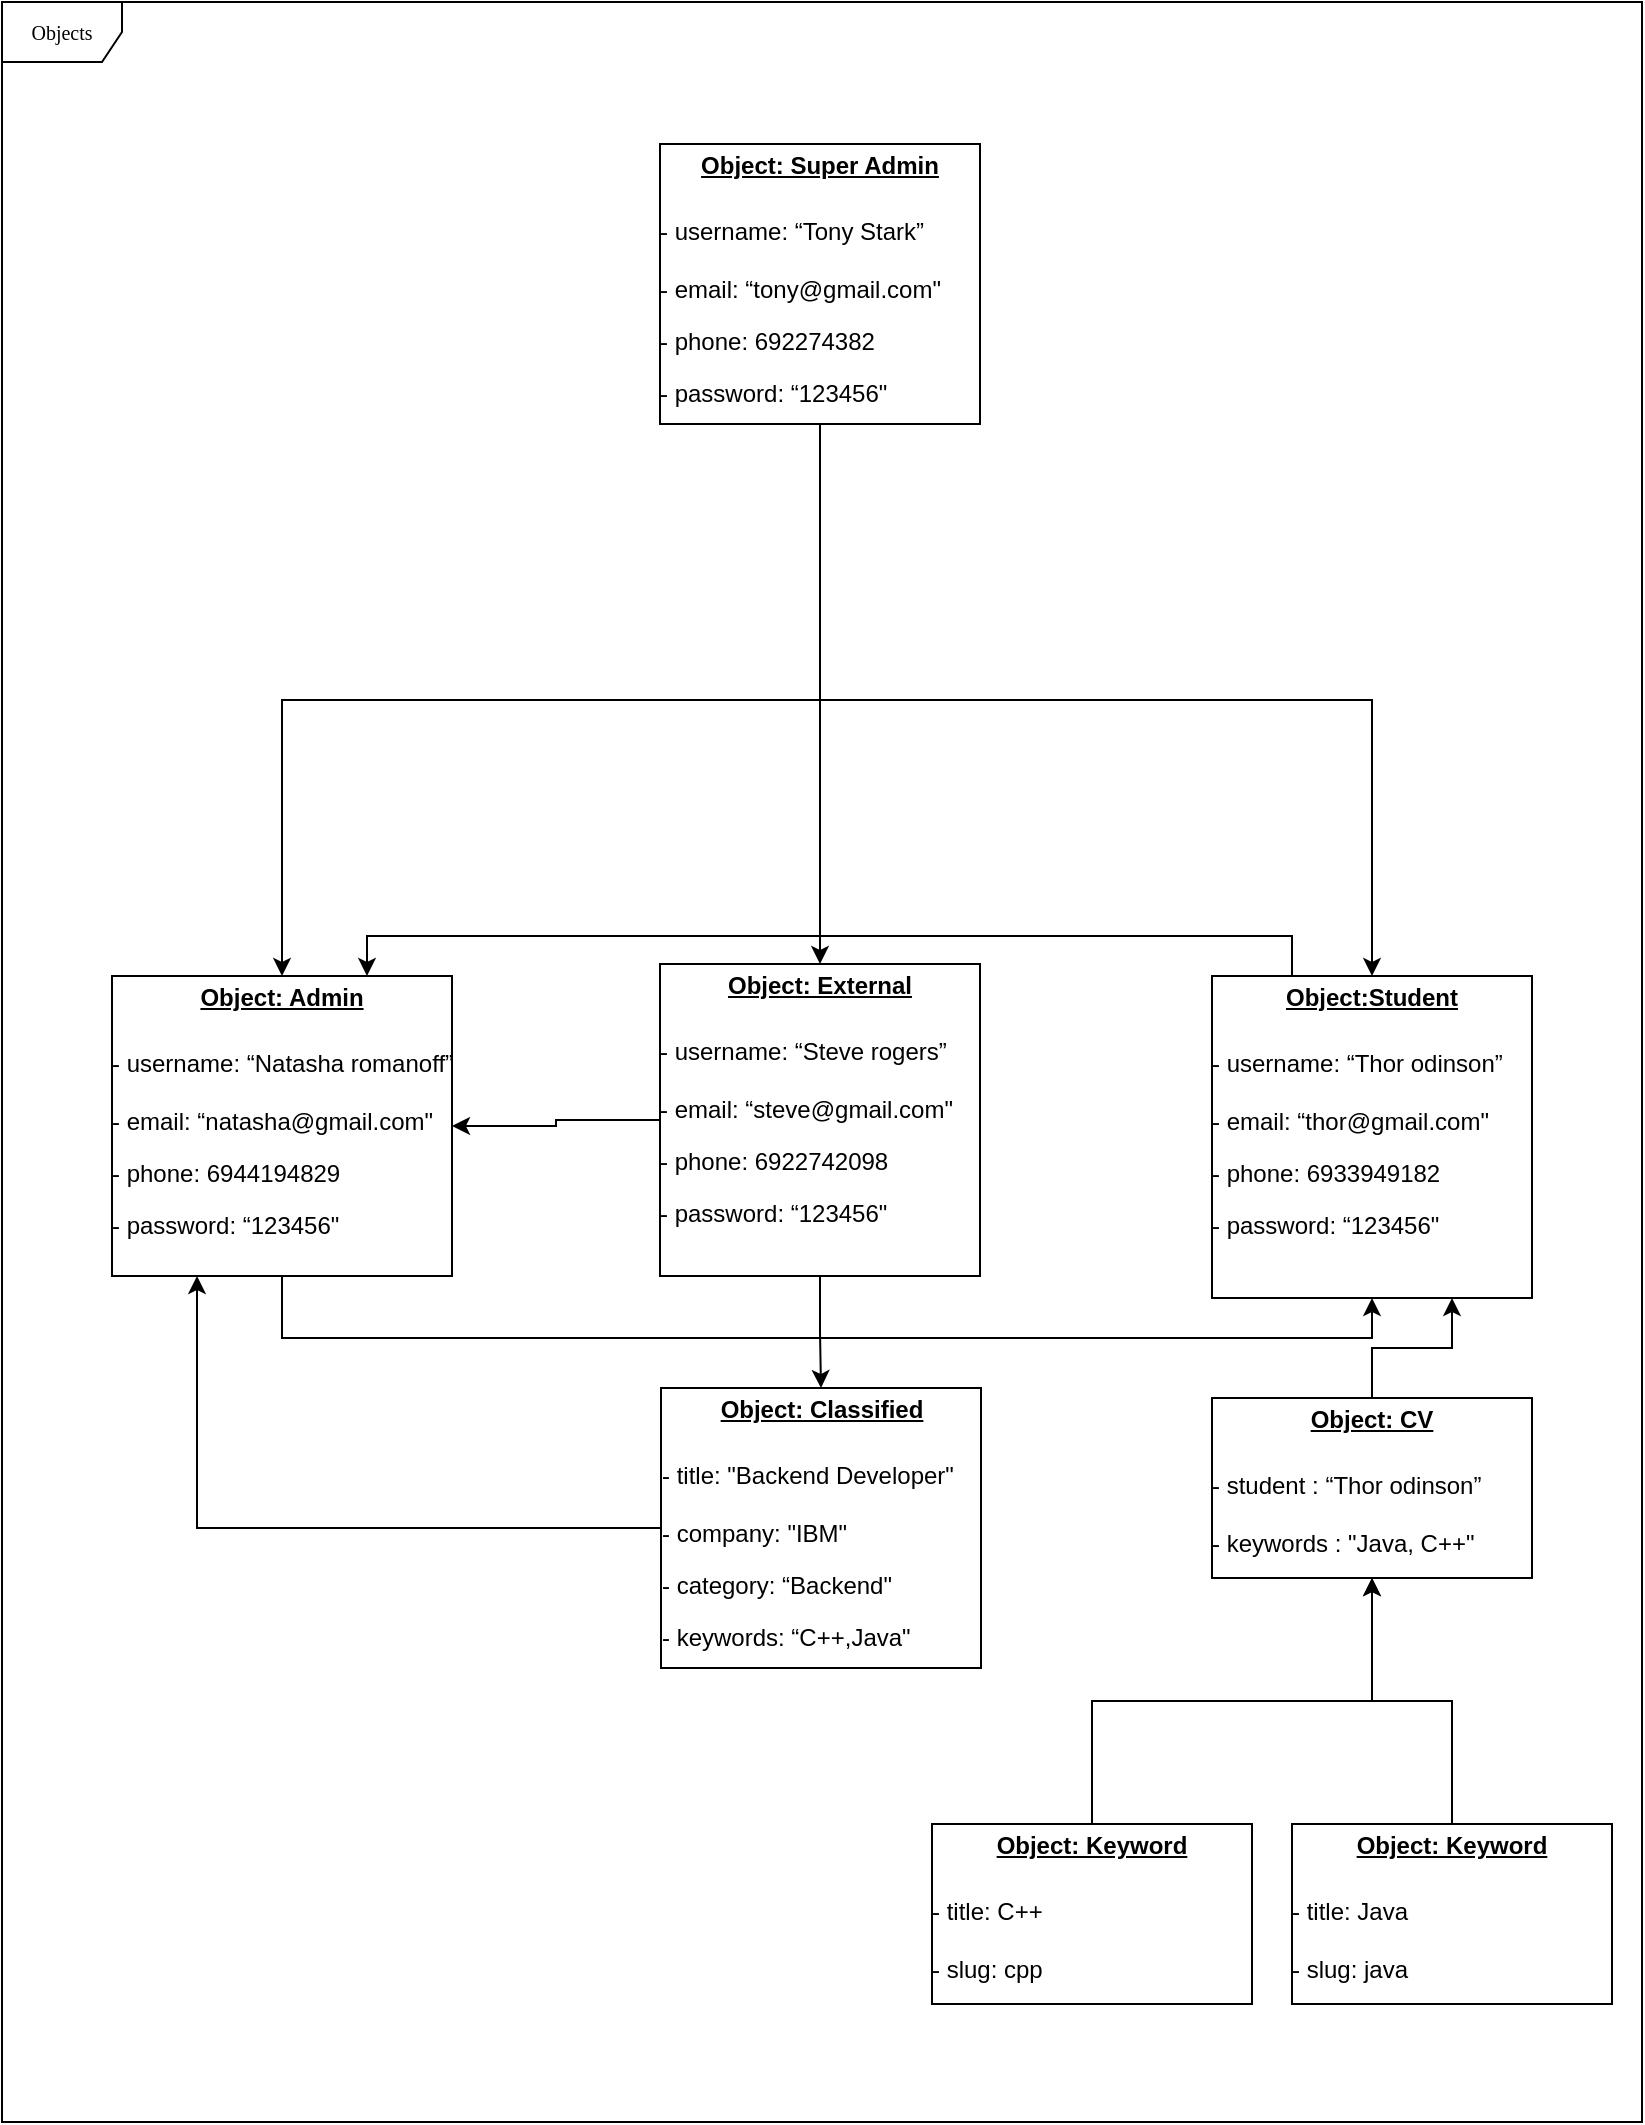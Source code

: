 <mxfile version="10.8.4" type="device"><diagram name="Page-1" id="c4acf3e9-155e-7222-9cf6-157b1a14988f"><mxGraphModel dx="1394" dy="670" grid="1" gridSize="10" guides="1" tooltips="1" connect="1" arrows="1" fold="1" page="1" pageScale="1" pageWidth="850" pageHeight="1100" background="#ffffff" math="0" shadow="0"><root><mxCell id="0"/><mxCell id="1" parent="0"/><mxCell id="17acba5748e5396b-1" value="Objects" style="shape=umlFrame;whiteSpace=wrap;html=1;rounded=0;shadow=0;comic=0;labelBackgroundColor=none;strokeColor=#000000;strokeWidth=1;fillColor=#ffffff;fontFamily=Verdana;fontSize=10;fontColor=#000000;align=center;" parent="1" vertex="1"><mxGeometry x="15" y="29" width="820" height="1060" as="geometry"/></mxCell><mxCell id="WhKWSlsNYlLptN4wGSdb-22" style="edgeStyle=orthogonalEdgeStyle;rounded=0;orthogonalLoop=1;jettySize=auto;html=1;entryX=0.5;entryY=0;entryDx=0;entryDy=0;" parent="1" source="WhKWSlsNYlLptN4wGSdb-17" target="WhKWSlsNYlLptN4wGSdb-19" edge="1"><mxGeometry relative="1" as="geometry"/></mxCell><mxCell id="WhKWSlsNYlLptN4wGSdb-23" style="edgeStyle=orthogonalEdgeStyle;rounded=0;orthogonalLoop=1;jettySize=auto;html=1;exitX=0.5;exitY=1;exitDx=0;exitDy=0;entryX=0.5;entryY=0;entryDx=0;entryDy=0;" parent="1" source="WhKWSlsNYlLptN4wGSdb-17" target="WhKWSlsNYlLptN4wGSdb-20" edge="1"><mxGeometry relative="1" as="geometry"/></mxCell><mxCell id="WhKWSlsNYlLptN4wGSdb-24" style="edgeStyle=orthogonalEdgeStyle;rounded=0;orthogonalLoop=1;jettySize=auto;html=1;exitX=0.5;exitY=1;exitDx=0;exitDy=0;entryX=0.5;entryY=0;entryDx=0;entryDy=0;" parent="1" source="WhKWSlsNYlLptN4wGSdb-17" target="WhKWSlsNYlLptN4wGSdb-18" edge="1"><mxGeometry relative="1" as="geometry"/></mxCell><mxCell id="WhKWSlsNYlLptN4wGSdb-17" value="&lt;p style=&quot;margin: 0px ; margin-top: 4px ; text-align: center ; text-decoration: underline&quot;&gt;&lt;b&gt;Object: Super Admin&lt;/b&gt;&lt;/p&gt;&lt;p style=&quot;margin: 0px ; margin-top: 4px ; text-align: center ; text-decoration: underline&quot;&gt;&lt;b&gt;&lt;br&gt;&lt;/b&gt;&lt;/p&gt;&lt;span&gt;- username: “Tony Stark”&lt;br&gt;&lt;/span&gt;&lt;span&gt;&lt;br&gt;- email: “tony@gmail.com&quot;&lt;/span&gt;&lt;br&gt;&lt;p&gt;&lt;span&gt;- phone: 692274382&lt;/span&gt;&lt;br&gt;&lt;/p&gt;&lt;p&gt;&lt;span&gt;- password: “123456&quot;&lt;/span&gt;&lt;span&gt;&lt;br&gt;&lt;/span&gt;&lt;/p&gt;&lt;p&gt;&lt;span&gt;&lt;br&gt;&lt;/span&gt;&lt;/p&gt;" style="verticalAlign=top;align=left;overflow=fill;fontSize=12;fontFamily=Helvetica;html=1;" parent="1" vertex="1"><mxGeometry x="344" y="100" width="160" height="140" as="geometry"/></mxCell><mxCell id="WhKWSlsNYlLptN4wGSdb-25" style="edgeStyle=orthogonalEdgeStyle;rounded=0;orthogonalLoop=1;jettySize=auto;html=1;exitX=0.5;exitY=1;exitDx=0;exitDy=0;entryX=0.5;entryY=1;entryDx=0;entryDy=0;" parent="1" source="WhKWSlsNYlLptN4wGSdb-18" target="WhKWSlsNYlLptN4wGSdb-20" edge="1"><mxGeometry relative="1" as="geometry"/></mxCell><mxCell id="WhKWSlsNYlLptN4wGSdb-18" value="&lt;p style=&quot;margin: 0px ; margin-top: 4px ; text-align: center ; text-decoration: underline&quot;&gt;&lt;b&gt;Object: Admin&lt;/b&gt;&lt;/p&gt;&lt;p style=&quot;margin: 0px ; margin-top: 4px ; text-align: center ; text-decoration: underline&quot;&gt;&lt;b&gt;&lt;br&gt;&lt;/b&gt;&lt;/p&gt;&lt;span&gt;- username: “Natasha romanoff”&lt;br&gt;&lt;/span&gt;&lt;span&gt;&lt;br&gt;- email: “natasha@gmail.com&quot;&lt;/span&gt;&lt;br&gt;&lt;p&gt;&lt;span&gt;- phone: 6944194829&lt;/span&gt;&lt;br&gt;&lt;/p&gt;&lt;p&gt;&lt;span&gt;- password: “123456&quot;&lt;/span&gt;&lt;span&gt;&lt;br&gt;&lt;/span&gt;&lt;/p&gt;&lt;p&gt;&lt;span&gt;&lt;br&gt;&lt;/span&gt;&lt;/p&gt;" style="verticalAlign=top;align=left;overflow=fill;fontSize=12;fontFamily=Helvetica;html=1;" parent="1" vertex="1"><mxGeometry x="70" y="516" width="170" height="150" as="geometry"/></mxCell><mxCell id="WhKWSlsNYlLptN4wGSdb-26" style="edgeStyle=orthogonalEdgeStyle;rounded=0;orthogonalLoop=1;jettySize=auto;html=1;exitX=0;exitY=0.5;exitDx=0;exitDy=0;" parent="1" source="WhKWSlsNYlLptN4wGSdb-19" target="WhKWSlsNYlLptN4wGSdb-18" edge="1"><mxGeometry relative="1" as="geometry"/></mxCell><mxCell id="WhKWSlsNYlLptN4wGSdb-31" style="edgeStyle=orthogonalEdgeStyle;rounded=0;orthogonalLoop=1;jettySize=auto;html=1;exitX=0.5;exitY=1;exitDx=0;exitDy=0;entryX=0.5;entryY=0;entryDx=0;entryDy=0;" parent="1" source="WhKWSlsNYlLptN4wGSdb-19" target="WhKWSlsNYlLptN4wGSdb-29" edge="1"><mxGeometry relative="1" as="geometry"/></mxCell><mxCell id="WhKWSlsNYlLptN4wGSdb-19" value="&lt;p style=&quot;margin: 0px ; margin-top: 4px ; text-align: center ; text-decoration: underline&quot;&gt;&lt;b&gt;Object: External&lt;/b&gt;&lt;/p&gt;&lt;p style=&quot;margin: 0px ; margin-top: 4px ; text-align: center ; text-decoration: underline&quot;&gt;&lt;b&gt;&lt;br&gt;&lt;/b&gt;&lt;/p&gt;&lt;span&gt;- username: “Steve rogers”&lt;br&gt;&lt;/span&gt;&lt;span&gt;&lt;br&gt;- email: “steve@gmail.com&quot;&lt;/span&gt;&lt;br&gt;&lt;p&gt;&lt;span&gt;- phone: 6922742098&lt;/span&gt;&lt;br&gt;&lt;/p&gt;&lt;p&gt;&lt;span&gt;- password: “123456&quot;&lt;/span&gt;&lt;span&gt;&lt;br&gt;&lt;/span&gt;&lt;/p&gt;&lt;p&gt;&lt;span&gt;&lt;br&gt;&lt;/span&gt;&lt;/p&gt;" style="verticalAlign=top;align=left;overflow=fill;fontSize=12;fontFamily=Helvetica;html=1;" parent="1" vertex="1"><mxGeometry x="344" y="510" width="160" height="156" as="geometry"/></mxCell><mxCell id="WhKWSlsNYlLptN4wGSdb-39" style="edgeStyle=orthogonalEdgeStyle;rounded=0;orthogonalLoop=1;jettySize=auto;html=1;exitX=0.25;exitY=0;exitDx=0;exitDy=0;entryX=0.75;entryY=0;entryDx=0;entryDy=0;" parent="1" source="WhKWSlsNYlLptN4wGSdb-20" target="WhKWSlsNYlLptN4wGSdb-18" edge="1"><mxGeometry relative="1" as="geometry"/></mxCell><mxCell id="WhKWSlsNYlLptN4wGSdb-20" value="&lt;p style=&quot;margin: 0px ; margin-top: 4px ; text-align: center ; text-decoration: underline&quot;&gt;&lt;b&gt;Object:Student&lt;/b&gt;&lt;/p&gt;&lt;p style=&quot;margin: 0px ; margin-top: 4px ; text-align: center ; text-decoration: underline&quot;&gt;&lt;b&gt;&lt;br&gt;&lt;/b&gt;&lt;/p&gt;&lt;span&gt;- username: “Thor odinson”&lt;br&gt;&lt;/span&gt;&lt;span&gt;&lt;br&gt;- email: “thor@gmail.com&quot;&lt;/span&gt;&lt;br&gt;&lt;p&gt;&lt;span&gt;- phone: 6933949182&lt;/span&gt;&lt;br&gt;&lt;/p&gt;&lt;p&gt;&lt;span&gt;- password: “123456&quot;&lt;/span&gt;&lt;span&gt;&lt;br&gt;&lt;/span&gt;&lt;/p&gt;&lt;p&gt;&lt;span&gt;&lt;br&gt;&lt;/span&gt;&lt;/p&gt;" style="verticalAlign=top;align=left;overflow=fill;fontSize=12;fontFamily=Helvetica;html=1;" parent="1" vertex="1"><mxGeometry x="620" y="516" width="160" height="161" as="geometry"/></mxCell><mxCell id="WhKWSlsNYlLptN4wGSdb-37" style="edgeStyle=orthogonalEdgeStyle;rounded=0;orthogonalLoop=1;jettySize=auto;html=1;exitX=0.5;exitY=0;exitDx=0;exitDy=0;entryX=0.5;entryY=1;entryDx=0;entryDy=0;" parent="1" source="WhKWSlsNYlLptN4wGSdb-27" target="WhKWSlsNYlLptN4wGSdb-28" edge="1"><mxGeometry relative="1" as="geometry"/></mxCell><mxCell id="WhKWSlsNYlLptN4wGSdb-27" value="&lt;p style=&quot;margin: 0px ; margin-top: 4px ; text-align: center ; text-decoration: underline&quot;&gt;&lt;b&gt;Object: Keyword&lt;/b&gt;&lt;/p&gt;&lt;p style=&quot;margin: 0px ; margin-top: 4px ; text-align: center ; text-decoration: underline&quot;&gt;&lt;b&gt;&lt;br&gt;&lt;/b&gt;&lt;/p&gt;&lt;span&gt;- title: C++&lt;br&gt;&lt;br&gt;- slug: cpp&amp;nbsp;&lt;br&gt;&lt;/span&gt;&lt;p&gt;&lt;span&gt;&lt;br&gt;&lt;/span&gt;&lt;/p&gt;" style="verticalAlign=top;align=left;overflow=fill;fontSize=12;fontFamily=Helvetica;html=1;" parent="1" vertex="1"><mxGeometry x="480" y="940" width="160" height="90" as="geometry"/></mxCell><mxCell id="WhKWSlsNYlLptN4wGSdb-33" style="edgeStyle=orthogonalEdgeStyle;rounded=0;orthogonalLoop=1;jettySize=auto;html=1;exitX=0.5;exitY=0;exitDx=0;exitDy=0;entryX=0.75;entryY=1;entryDx=0;entryDy=0;" parent="1" source="WhKWSlsNYlLptN4wGSdb-28" target="WhKWSlsNYlLptN4wGSdb-20" edge="1"><mxGeometry relative="1" as="geometry"/></mxCell><mxCell id="WhKWSlsNYlLptN4wGSdb-28" value="&lt;p style=&quot;margin: 0px ; margin-top: 4px ; text-align: center ; text-decoration: underline&quot;&gt;&lt;b&gt;Object: CV&lt;/b&gt;&lt;/p&gt;&lt;p style=&quot;margin: 0px ; margin-top: 4px ; text-align: center ; text-decoration: underline&quot;&gt;&lt;b&gt;&lt;br&gt;&lt;/b&gt;&lt;/p&gt;&lt;span&gt;- student : “Thor odinson”&lt;br&gt;&lt;/span&gt;&lt;span&gt;&lt;br&gt;- keywords : &quot;Java, C++&quot;&lt;br&gt;&lt;/span&gt;&lt;p&gt;&lt;span&gt;&lt;br&gt;&lt;/span&gt;&lt;/p&gt;" style="verticalAlign=top;align=left;overflow=fill;fontSize=12;fontFamily=Helvetica;html=1;" parent="1" vertex="1"><mxGeometry x="620" y="727" width="160" height="90" as="geometry"/></mxCell><mxCell id="WhKWSlsNYlLptN4wGSdb-32" style="edgeStyle=orthogonalEdgeStyle;rounded=0;orthogonalLoop=1;jettySize=auto;html=1;exitX=0;exitY=0.5;exitDx=0;exitDy=0;entryX=0.25;entryY=1;entryDx=0;entryDy=0;" parent="1" source="WhKWSlsNYlLptN4wGSdb-29" target="WhKWSlsNYlLptN4wGSdb-18" edge="1"><mxGeometry relative="1" as="geometry"/></mxCell><mxCell id="WhKWSlsNYlLptN4wGSdb-29" value="&lt;p style=&quot;margin: 0px ; margin-top: 4px ; text-align: center ; text-decoration: underline&quot;&gt;&lt;b&gt;Object: Classified&lt;/b&gt;&lt;/p&gt;&lt;p style=&quot;margin: 0px ; margin-top: 4px ; text-align: center ; text-decoration: underline&quot;&gt;&lt;b&gt;&lt;br&gt;&lt;/b&gt;&lt;/p&gt;&lt;span&gt;- title: &quot;Backend Developer&quot;&lt;br&gt;&lt;/span&gt;&lt;span&gt;&lt;br&gt;- company: &quot;IBM&quot;&lt;/span&gt;&lt;br&gt;&lt;p&gt;&lt;span&gt;- category:&amp;nbsp;“Backend&quot;&lt;/span&gt;&lt;br&gt;&lt;/p&gt;&lt;p&gt;&lt;span&gt;- keywords:&amp;nbsp;“C++,Java&quot;&lt;/span&gt;&lt;span&gt;&lt;br&gt;&lt;/span&gt;&lt;/p&gt;&lt;p&gt;&lt;span&gt;&lt;br&gt;&lt;/span&gt;&lt;/p&gt;" style="verticalAlign=top;align=left;overflow=fill;fontSize=12;fontFamily=Helvetica;html=1;" parent="1" vertex="1"><mxGeometry x="344.5" y="722" width="160" height="140" as="geometry"/></mxCell><mxCell id="WhKWSlsNYlLptN4wGSdb-35" style="edgeStyle=orthogonalEdgeStyle;rounded=0;orthogonalLoop=1;jettySize=auto;html=1;exitX=0.5;exitY=0;exitDx=0;exitDy=0;entryX=0.5;entryY=1;entryDx=0;entryDy=0;" parent="1" source="WhKWSlsNYlLptN4wGSdb-34" target="WhKWSlsNYlLptN4wGSdb-28" edge="1"><mxGeometry relative="1" as="geometry"/></mxCell><mxCell id="WhKWSlsNYlLptN4wGSdb-34" value="&lt;p style=&quot;margin: 0px ; margin-top: 4px ; text-align: center ; text-decoration: underline&quot;&gt;&lt;b&gt;Object: Keyword&lt;/b&gt;&lt;/p&gt;&lt;p style=&quot;margin: 0px ; margin-top: 4px ; text-align: center ; text-decoration: underline&quot;&gt;&lt;b&gt;&lt;br&gt;&lt;/b&gt;&lt;/p&gt;&lt;span&gt;- title: Java&lt;br&gt;&lt;br&gt;- slug: java&amp;nbsp;&lt;br&gt;&lt;/span&gt;&lt;p&gt;&lt;span&gt;&lt;br&gt;&lt;/span&gt;&lt;/p&gt;" style="verticalAlign=top;align=left;overflow=fill;fontSize=12;fontFamily=Helvetica;html=1;" parent="1" vertex="1"><mxGeometry x="660" y="940" width="160" height="90" as="geometry"/></mxCell></root></mxGraphModel></diagram></mxfile>